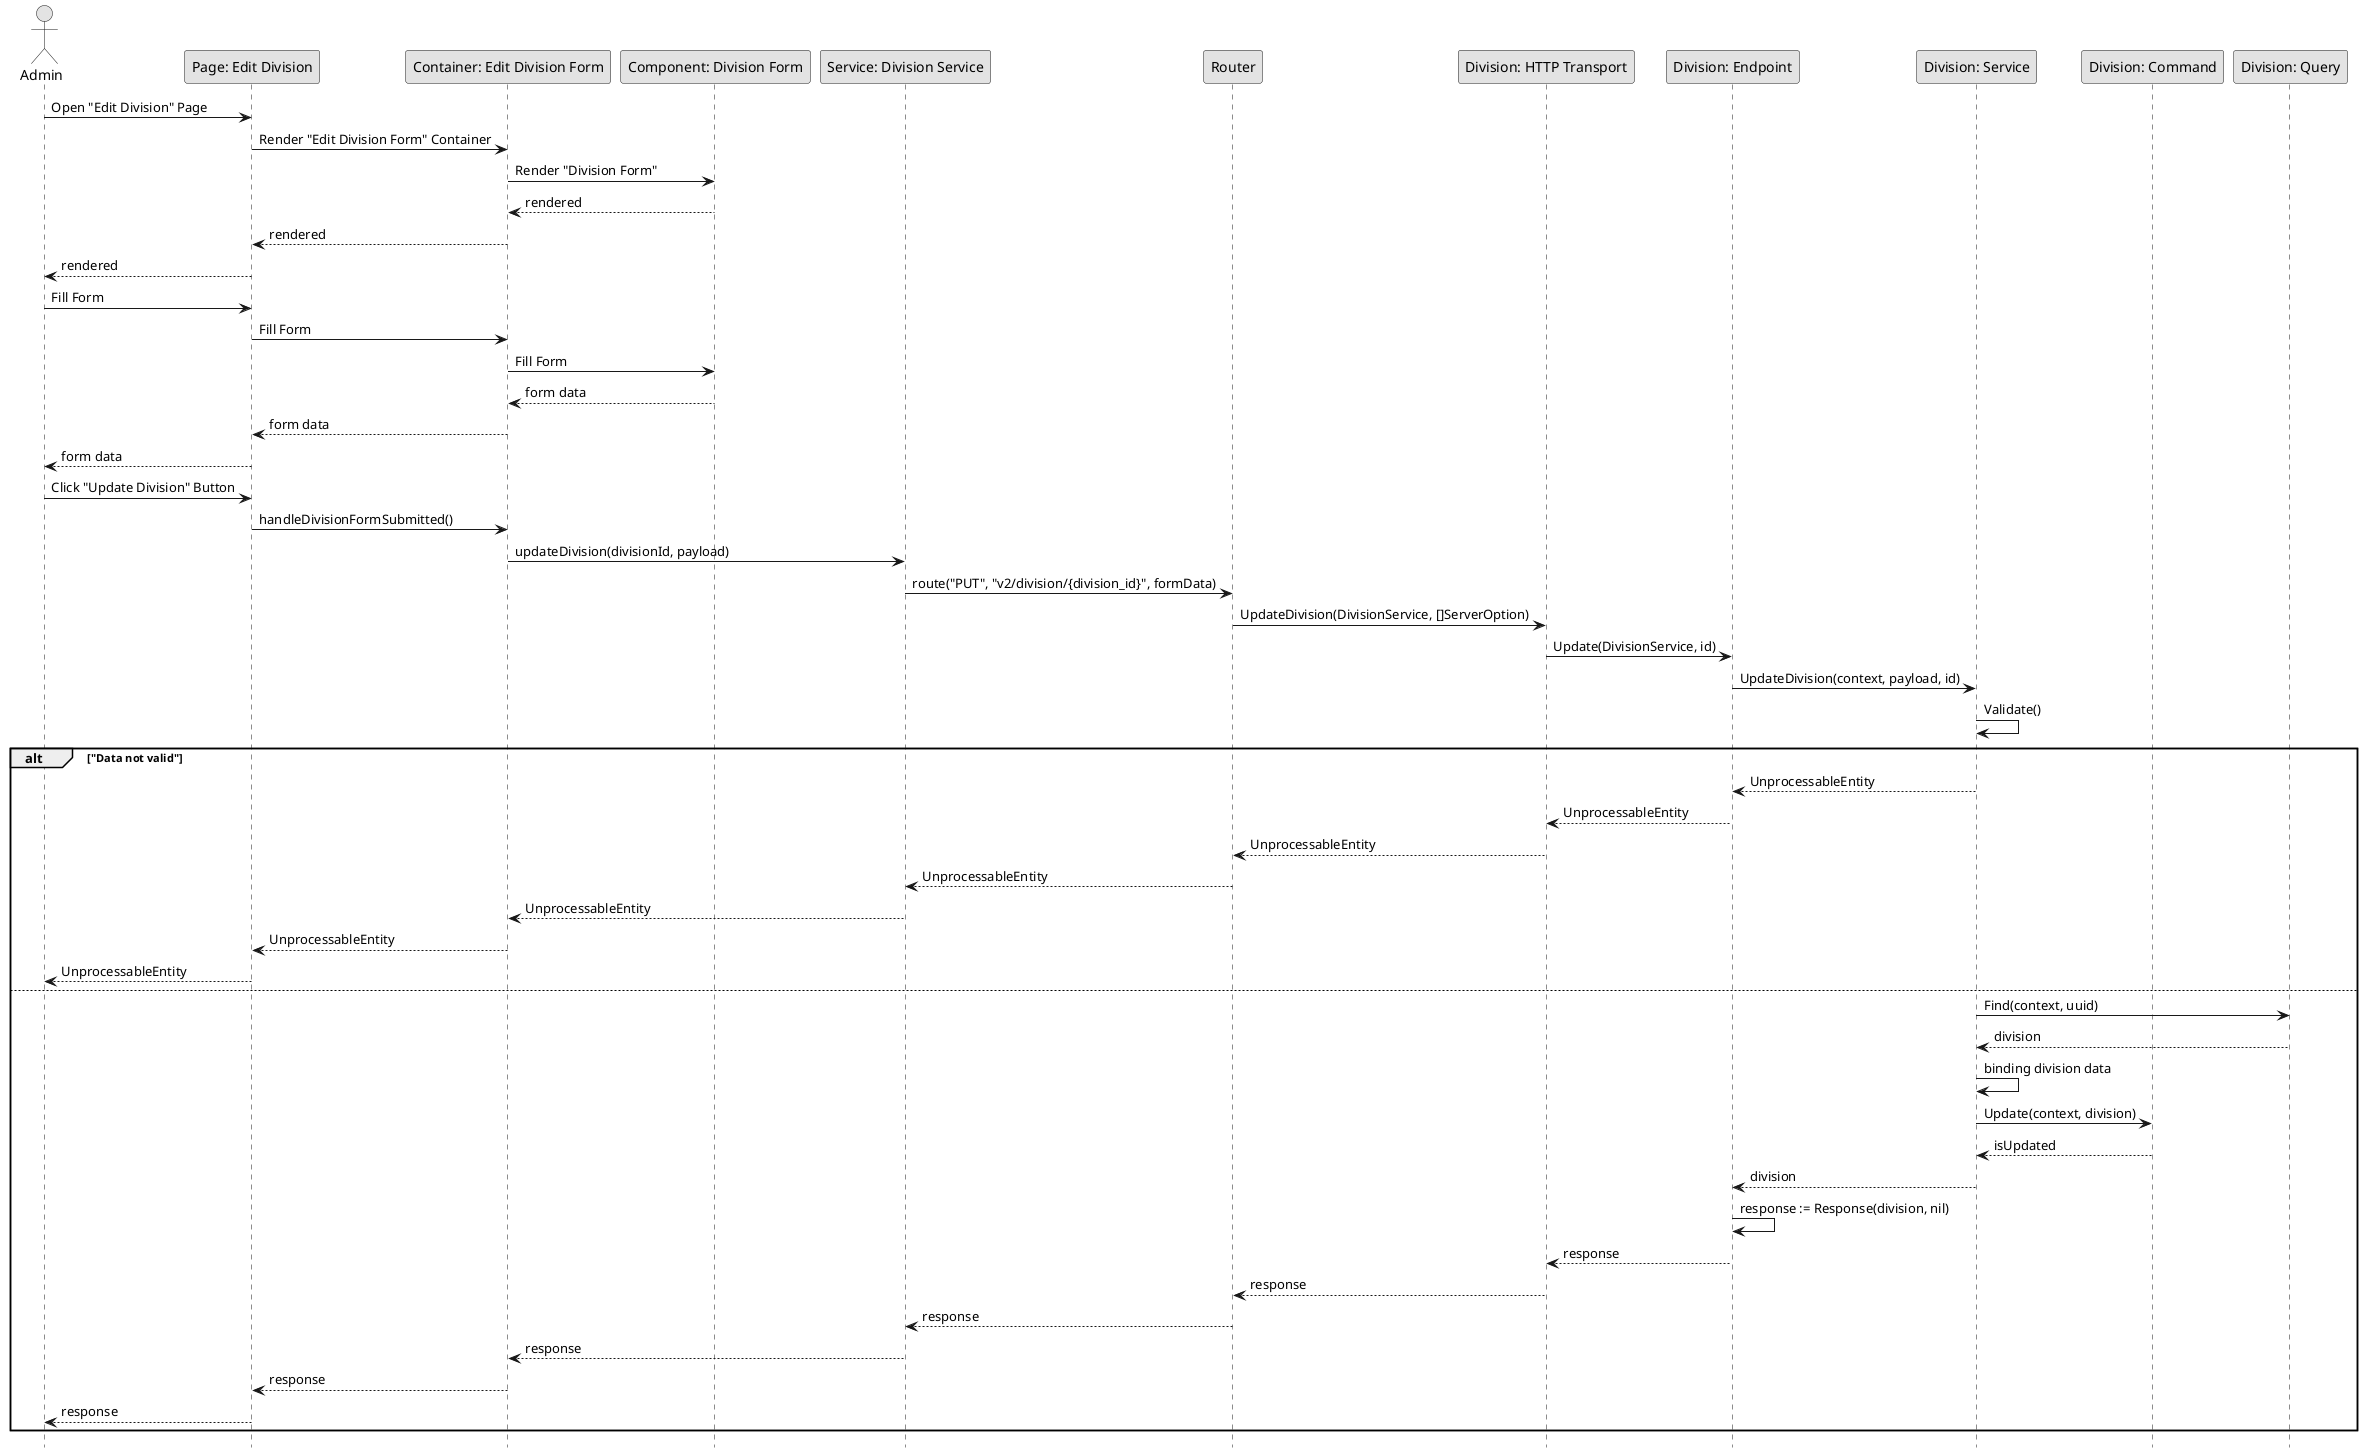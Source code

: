 @startuml UpdateDivision

skinparam Monochrome true
skinparam Shadowing false
hide footbox

actor Admin
participant "Page: Edit Division" as EditDivisionPage
participant "Container: Edit Division Form" as EditDivisionFormContainer
participant "Component: Division Form" as DivisionForm
participant "Service: Division Service" as FEDivisionService
participant "Router" as Router
participant "Division: HTTP Transport" as DivisionHTTPTransport
participant "Division: Endpoint" as DivisionEndpoint
participant "Division: Service" as DivisionService
participant "Division: Command" as DivisionCommand
participant "Division: Query" as DivisionQuery

Admin->EditDivisionPage: Open "Edit Division" Page
EditDivisionPage->EditDivisionFormContainer: Render "Edit Division Form" Container
EditDivisionFormContainer->DivisionForm: Render "Division Form"
DivisionForm-->EditDivisionFormContainer: rendered
EditDivisionFormContainer-->EditDivisionPage: rendered
EditDivisionPage-->Admin: rendered

Admin->EditDivisionPage: Fill Form
EditDivisionPage->EditDivisionFormContainer: Fill Form
EditDivisionFormContainer->DivisionForm: Fill Form
DivisionForm-->EditDivisionFormContainer: form data
EditDivisionFormContainer-->EditDivisionPage: form data
EditDivisionPage-->Admin: form data

Admin->EditDivisionPage: Click "Update Division" Button
EditDivisionPage->EditDivisionFormContainer: handleDivisionFormSubmitted()
EditDivisionFormContainer->FEDivisionService: updateDivision(divisionId, payload)
FEDivisionService->Router: route("PUT", "v2/division/{division_id}", formData)
Router->DivisionHTTPTransport: UpdateDivision(DivisionService, []ServerOption)
DivisionHTTPTransport->DivisionEndpoint: Update(DivisionService, id)
DivisionEndpoint->DivisionService: UpdateDivision(context, payload, id)
DivisionService->DivisionService: Validate()

alt "Data not valid"
    DivisionService-->DivisionEndpoint: UnprocessableEntity
    DivisionEndpoint-->DivisionHTTPTransport: UnprocessableEntity
    DivisionHTTPTransport-->Router: UnprocessableEntity
    Router-->FEDivisionService: UnprocessableEntity
    FEDivisionService-->EditDivisionFormContainer: UnprocessableEntity
    EditDivisionFormContainer-->EditDivisionPage: UnprocessableEntity
    EditDivisionPage-->Admin: UnprocessableEntity
else
    DivisionService->DivisionQuery: Find(context, uuid)
    DivisionQuery-->DivisionService: division
    DivisionService->DivisionService: binding division data
    DivisionService->DivisionCommand: Update(context, division)
    DivisionCommand-->DivisionService: isUpdated
    DivisionService-->DivisionEndpoint: division
    DivisionEndpoint->DivisionEndpoint: response := Response(division, nil)
    DivisionEndpoint-->DivisionHTTPTransport: response
    DivisionHTTPTransport-->Router: response
    Router-->FEDivisionService: response
    FEDivisionService-->EditDivisionFormContainer: response
    EditDivisionFormContainer-->EditDivisionPage: response
    EditDivisionPage-->Admin: response
end

@enduml